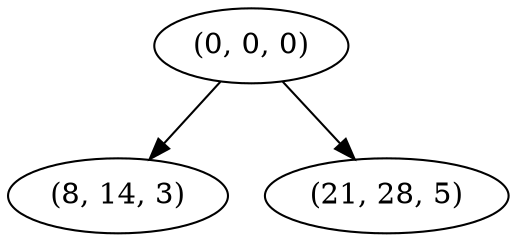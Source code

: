 digraph tree {
    "(0, 0, 0)";
    "(8, 14, 3)";
    "(21, 28, 5)";
    "(0, 0, 0)" -> "(8, 14, 3)";
    "(0, 0, 0)" -> "(21, 28, 5)";
}

